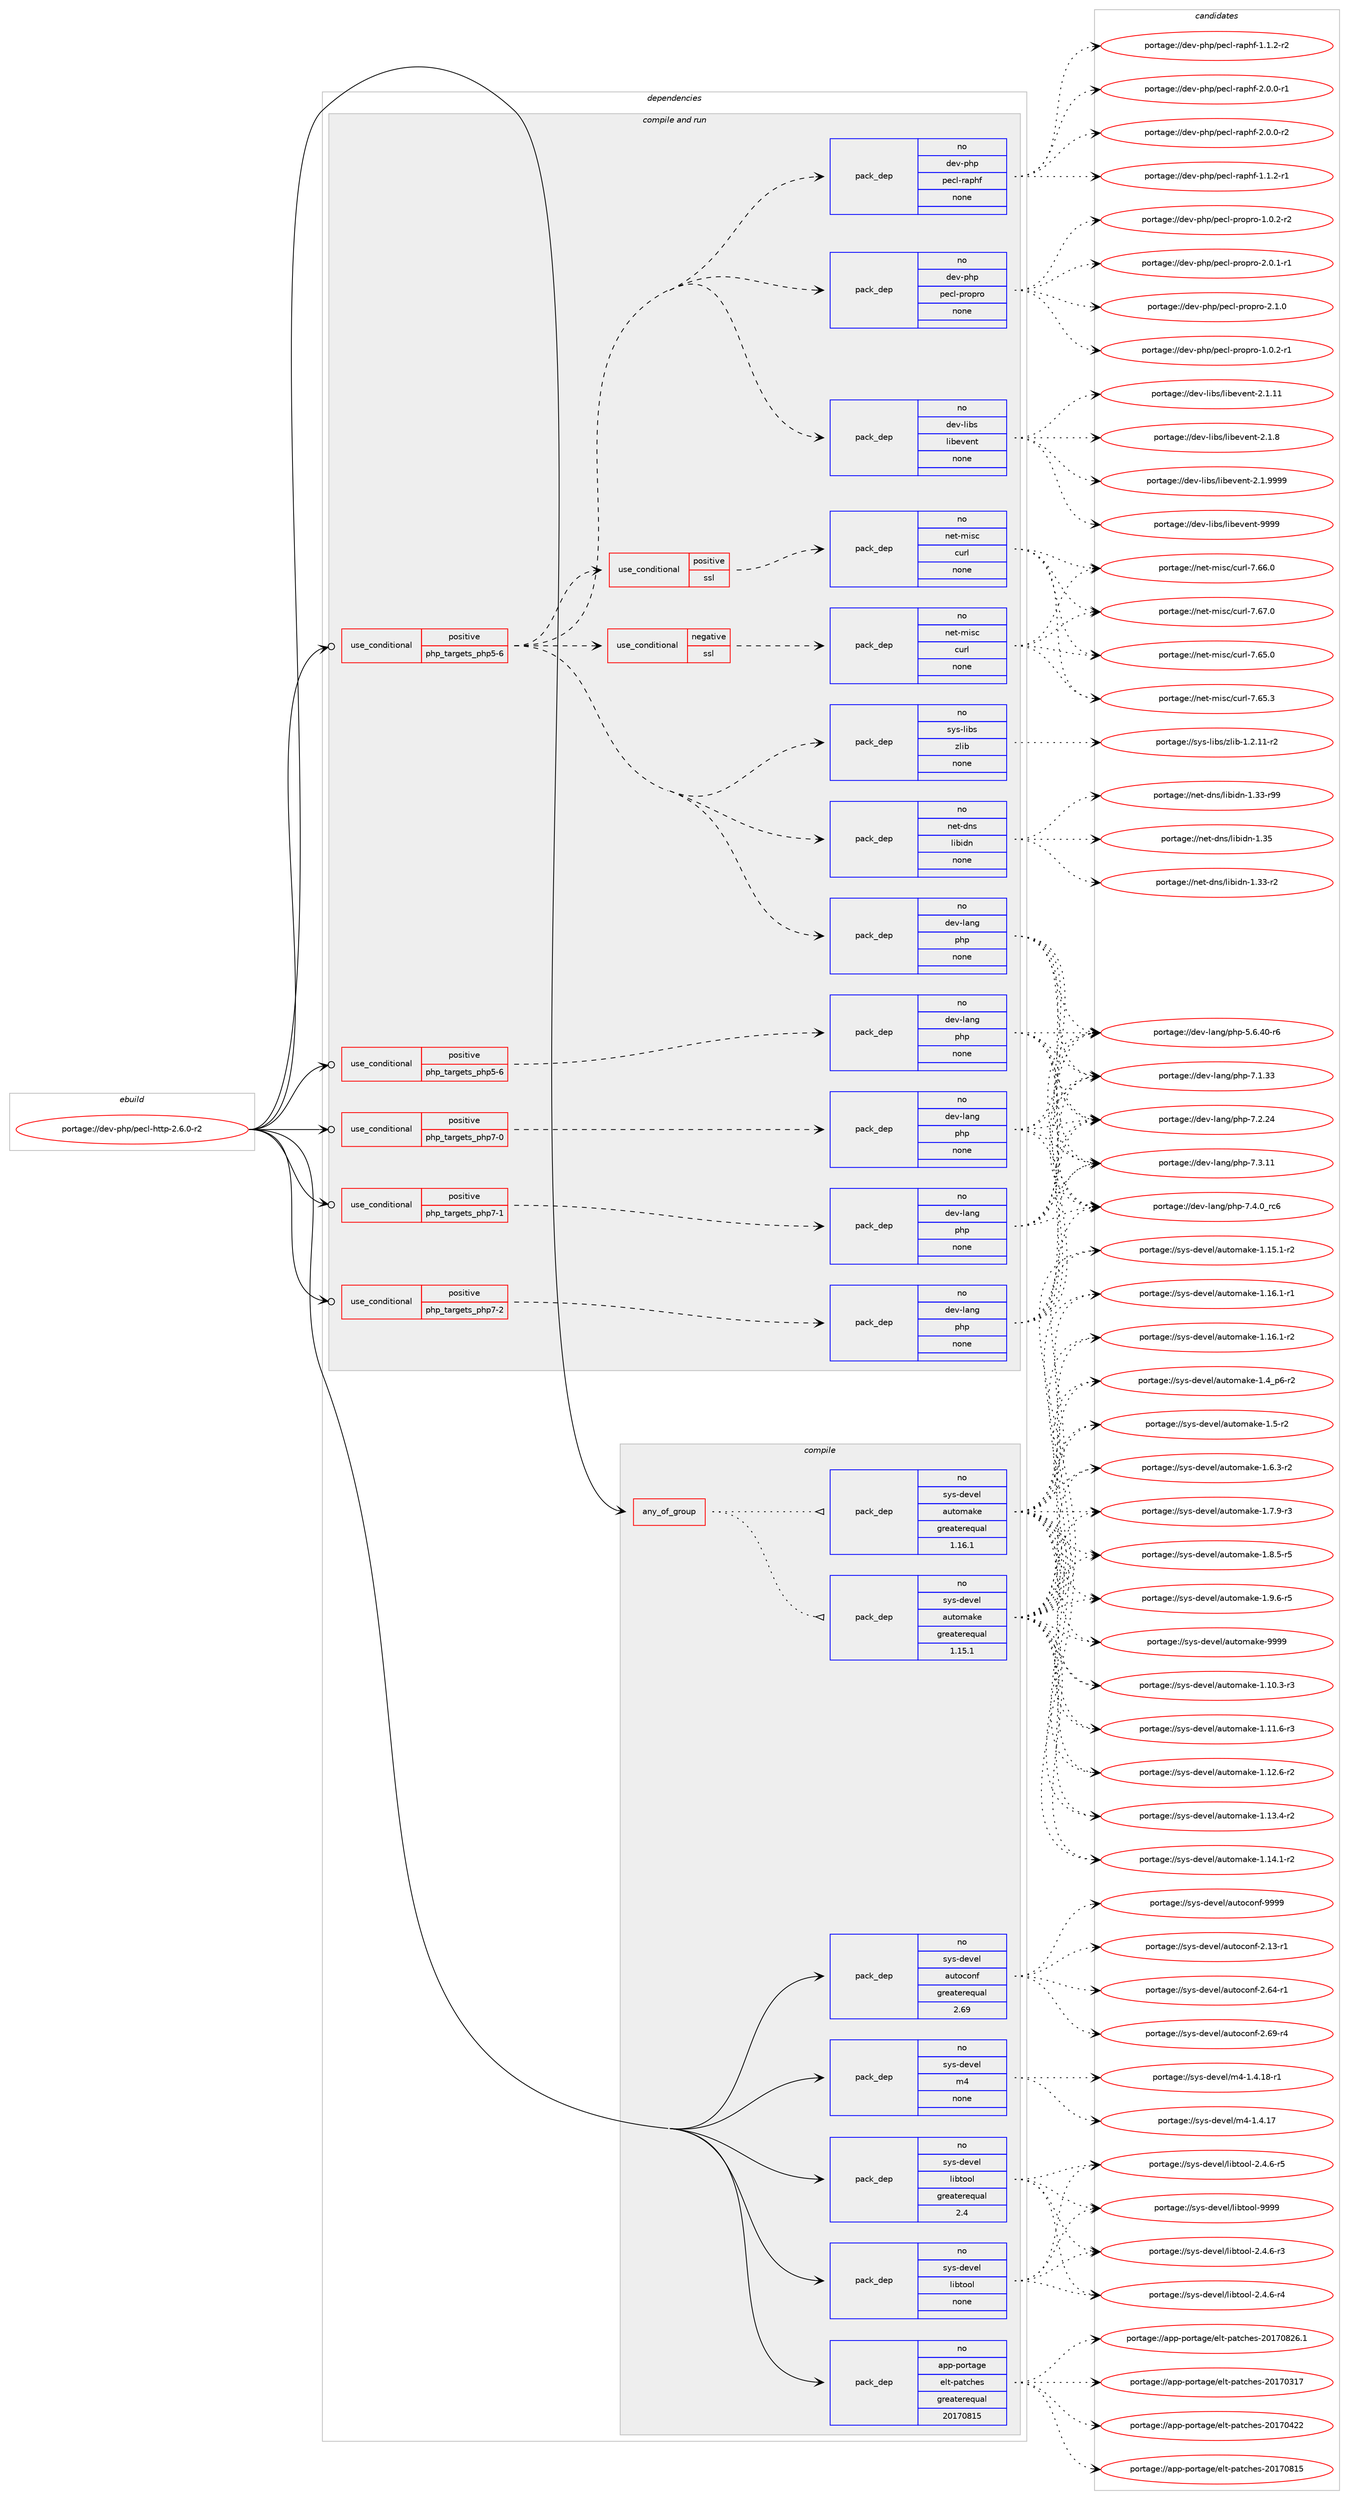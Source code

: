 digraph prolog {

# *************
# Graph options
# *************

newrank=true;
concentrate=true;
compound=true;
graph [rankdir=LR,fontname=Helvetica,fontsize=10,ranksep=1.5];#, ranksep=2.5, nodesep=0.2];
edge  [arrowhead=vee];
node  [fontname=Helvetica,fontsize=10];

# **********
# The ebuild
# **********

subgraph cluster_leftcol {
color=gray;
label=<<i>ebuild</i>>;
id [label="portage://dev-php/pecl-http-2.6.0-r2", color=red, width=4, href="../dev-php/pecl-http-2.6.0-r2.svg"];
}

# ****************
# The dependencies
# ****************

subgraph cluster_midcol {
color=gray;
label=<<i>dependencies</i>>;
subgraph cluster_compile {
fillcolor="#eeeeee";
style=filled;
label=<<i>compile</i>>;
subgraph any3161 {
dependency125022 [label=<<TABLE BORDER="0" CELLBORDER="1" CELLSPACING="0" CELLPADDING="4"><TR><TD CELLPADDING="10">any_of_group</TD></TR></TABLE>>, shape=none, color=red];subgraph pack97607 {
dependency125023 [label=<<TABLE BORDER="0" CELLBORDER="1" CELLSPACING="0" CELLPADDING="4" WIDTH="220"><TR><TD ROWSPAN="6" CELLPADDING="30">pack_dep</TD></TR><TR><TD WIDTH="110">no</TD></TR><TR><TD>sys-devel</TD></TR><TR><TD>automake</TD></TR><TR><TD>greaterequal</TD></TR><TR><TD>1.16.1</TD></TR></TABLE>>, shape=none, color=blue];
}
dependency125022:e -> dependency125023:w [weight=20,style="dotted",arrowhead="oinv"];
subgraph pack97608 {
dependency125024 [label=<<TABLE BORDER="0" CELLBORDER="1" CELLSPACING="0" CELLPADDING="4" WIDTH="220"><TR><TD ROWSPAN="6" CELLPADDING="30">pack_dep</TD></TR><TR><TD WIDTH="110">no</TD></TR><TR><TD>sys-devel</TD></TR><TR><TD>automake</TD></TR><TR><TD>greaterequal</TD></TR><TR><TD>1.15.1</TD></TR></TABLE>>, shape=none, color=blue];
}
dependency125022:e -> dependency125024:w [weight=20,style="dotted",arrowhead="oinv"];
}
id:e -> dependency125022:w [weight=20,style="solid",arrowhead="vee"];
subgraph pack97609 {
dependency125025 [label=<<TABLE BORDER="0" CELLBORDER="1" CELLSPACING="0" CELLPADDING="4" WIDTH="220"><TR><TD ROWSPAN="6" CELLPADDING="30">pack_dep</TD></TR><TR><TD WIDTH="110">no</TD></TR><TR><TD>app-portage</TD></TR><TR><TD>elt-patches</TD></TR><TR><TD>greaterequal</TD></TR><TR><TD>20170815</TD></TR></TABLE>>, shape=none, color=blue];
}
id:e -> dependency125025:w [weight=20,style="solid",arrowhead="vee"];
subgraph pack97610 {
dependency125026 [label=<<TABLE BORDER="0" CELLBORDER="1" CELLSPACING="0" CELLPADDING="4" WIDTH="220"><TR><TD ROWSPAN="6" CELLPADDING="30">pack_dep</TD></TR><TR><TD WIDTH="110">no</TD></TR><TR><TD>sys-devel</TD></TR><TR><TD>autoconf</TD></TR><TR><TD>greaterequal</TD></TR><TR><TD>2.69</TD></TR></TABLE>>, shape=none, color=blue];
}
id:e -> dependency125026:w [weight=20,style="solid",arrowhead="vee"];
subgraph pack97611 {
dependency125027 [label=<<TABLE BORDER="0" CELLBORDER="1" CELLSPACING="0" CELLPADDING="4" WIDTH="220"><TR><TD ROWSPAN="6" CELLPADDING="30">pack_dep</TD></TR><TR><TD WIDTH="110">no</TD></TR><TR><TD>sys-devel</TD></TR><TR><TD>libtool</TD></TR><TR><TD>greaterequal</TD></TR><TR><TD>2.4</TD></TR></TABLE>>, shape=none, color=blue];
}
id:e -> dependency125027:w [weight=20,style="solid",arrowhead="vee"];
subgraph pack97612 {
dependency125028 [label=<<TABLE BORDER="0" CELLBORDER="1" CELLSPACING="0" CELLPADDING="4" WIDTH="220"><TR><TD ROWSPAN="6" CELLPADDING="30">pack_dep</TD></TR><TR><TD WIDTH="110">no</TD></TR><TR><TD>sys-devel</TD></TR><TR><TD>libtool</TD></TR><TR><TD>none</TD></TR><TR><TD></TD></TR></TABLE>>, shape=none, color=blue];
}
id:e -> dependency125028:w [weight=20,style="solid",arrowhead="vee"];
subgraph pack97613 {
dependency125029 [label=<<TABLE BORDER="0" CELLBORDER="1" CELLSPACING="0" CELLPADDING="4" WIDTH="220"><TR><TD ROWSPAN="6" CELLPADDING="30">pack_dep</TD></TR><TR><TD WIDTH="110">no</TD></TR><TR><TD>sys-devel</TD></TR><TR><TD>m4</TD></TR><TR><TD>none</TD></TR><TR><TD></TD></TR></TABLE>>, shape=none, color=blue];
}
id:e -> dependency125029:w [weight=20,style="solid",arrowhead="vee"];
}
subgraph cluster_compileandrun {
fillcolor="#eeeeee";
style=filled;
label=<<i>compile and run</i>>;
subgraph cond24187 {
dependency125030 [label=<<TABLE BORDER="0" CELLBORDER="1" CELLSPACING="0" CELLPADDING="4"><TR><TD ROWSPAN="3" CELLPADDING="10">use_conditional</TD></TR><TR><TD>positive</TD></TR><TR><TD>php_targets_php5-6</TD></TR></TABLE>>, shape=none, color=red];
subgraph pack97614 {
dependency125031 [label=<<TABLE BORDER="0" CELLBORDER="1" CELLSPACING="0" CELLPADDING="4" WIDTH="220"><TR><TD ROWSPAN="6" CELLPADDING="30">pack_dep</TD></TR><TR><TD WIDTH="110">no</TD></TR><TR><TD>dev-lang</TD></TR><TR><TD>php</TD></TR><TR><TD>none</TD></TR><TR><TD></TD></TR></TABLE>>, shape=none, color=blue];
}
dependency125030:e -> dependency125031:w [weight=20,style="dashed",arrowhead="vee"];
}
id:e -> dependency125030:w [weight=20,style="solid",arrowhead="odotvee"];
subgraph cond24188 {
dependency125032 [label=<<TABLE BORDER="0" CELLBORDER="1" CELLSPACING="0" CELLPADDING="4"><TR><TD ROWSPAN="3" CELLPADDING="10">use_conditional</TD></TR><TR><TD>positive</TD></TR><TR><TD>php_targets_php5-6</TD></TR></TABLE>>, shape=none, color=red];
subgraph pack97615 {
dependency125033 [label=<<TABLE BORDER="0" CELLBORDER="1" CELLSPACING="0" CELLPADDING="4" WIDTH="220"><TR><TD ROWSPAN="6" CELLPADDING="30">pack_dep</TD></TR><TR><TD WIDTH="110">no</TD></TR><TR><TD>dev-libs</TD></TR><TR><TD>libevent</TD></TR><TR><TD>none</TD></TR><TR><TD></TD></TR></TABLE>>, shape=none, color=blue];
}
dependency125032:e -> dependency125033:w [weight=20,style="dashed",arrowhead="vee"];
subgraph pack97616 {
dependency125034 [label=<<TABLE BORDER="0" CELLBORDER="1" CELLSPACING="0" CELLPADDING="4" WIDTH="220"><TR><TD ROWSPAN="6" CELLPADDING="30">pack_dep</TD></TR><TR><TD WIDTH="110">no</TD></TR><TR><TD>dev-php</TD></TR><TR><TD>pecl-propro</TD></TR><TR><TD>none</TD></TR><TR><TD></TD></TR></TABLE>>, shape=none, color=blue];
}
dependency125032:e -> dependency125034:w [weight=20,style="dashed",arrowhead="vee"];
subgraph pack97617 {
dependency125035 [label=<<TABLE BORDER="0" CELLBORDER="1" CELLSPACING="0" CELLPADDING="4" WIDTH="220"><TR><TD ROWSPAN="6" CELLPADDING="30">pack_dep</TD></TR><TR><TD WIDTH="110">no</TD></TR><TR><TD>dev-php</TD></TR><TR><TD>pecl-raphf</TD></TR><TR><TD>none</TD></TR><TR><TD></TD></TR></TABLE>>, shape=none, color=blue];
}
dependency125032:e -> dependency125035:w [weight=20,style="dashed",arrowhead="vee"];
subgraph pack97618 {
dependency125036 [label=<<TABLE BORDER="0" CELLBORDER="1" CELLSPACING="0" CELLPADDING="4" WIDTH="220"><TR><TD ROWSPAN="6" CELLPADDING="30">pack_dep</TD></TR><TR><TD WIDTH="110">no</TD></TR><TR><TD>net-dns</TD></TR><TR><TD>libidn</TD></TR><TR><TD>none</TD></TR><TR><TD></TD></TR></TABLE>>, shape=none, color=blue];
}
dependency125032:e -> dependency125036:w [weight=20,style="dashed",arrowhead="vee"];
subgraph pack97619 {
dependency125037 [label=<<TABLE BORDER="0" CELLBORDER="1" CELLSPACING="0" CELLPADDING="4" WIDTH="220"><TR><TD ROWSPAN="6" CELLPADDING="30">pack_dep</TD></TR><TR><TD WIDTH="110">no</TD></TR><TR><TD>sys-libs</TD></TR><TR><TD>zlib</TD></TR><TR><TD>none</TD></TR><TR><TD></TD></TR></TABLE>>, shape=none, color=blue];
}
dependency125032:e -> dependency125037:w [weight=20,style="dashed",arrowhead="vee"];
subgraph cond24189 {
dependency125038 [label=<<TABLE BORDER="0" CELLBORDER="1" CELLSPACING="0" CELLPADDING="4"><TR><TD ROWSPAN="3" CELLPADDING="10">use_conditional</TD></TR><TR><TD>positive</TD></TR><TR><TD>ssl</TD></TR></TABLE>>, shape=none, color=red];
subgraph pack97620 {
dependency125039 [label=<<TABLE BORDER="0" CELLBORDER="1" CELLSPACING="0" CELLPADDING="4" WIDTH="220"><TR><TD ROWSPAN="6" CELLPADDING="30">pack_dep</TD></TR><TR><TD WIDTH="110">no</TD></TR><TR><TD>net-misc</TD></TR><TR><TD>curl</TD></TR><TR><TD>none</TD></TR><TR><TD></TD></TR></TABLE>>, shape=none, color=blue];
}
dependency125038:e -> dependency125039:w [weight=20,style="dashed",arrowhead="vee"];
}
dependency125032:e -> dependency125038:w [weight=20,style="dashed",arrowhead="vee"];
subgraph cond24190 {
dependency125040 [label=<<TABLE BORDER="0" CELLBORDER="1" CELLSPACING="0" CELLPADDING="4"><TR><TD ROWSPAN="3" CELLPADDING="10">use_conditional</TD></TR><TR><TD>negative</TD></TR><TR><TD>ssl</TD></TR></TABLE>>, shape=none, color=red];
subgraph pack97621 {
dependency125041 [label=<<TABLE BORDER="0" CELLBORDER="1" CELLSPACING="0" CELLPADDING="4" WIDTH="220"><TR><TD ROWSPAN="6" CELLPADDING="30">pack_dep</TD></TR><TR><TD WIDTH="110">no</TD></TR><TR><TD>net-misc</TD></TR><TR><TD>curl</TD></TR><TR><TD>none</TD></TR><TR><TD></TD></TR></TABLE>>, shape=none, color=blue];
}
dependency125040:e -> dependency125041:w [weight=20,style="dashed",arrowhead="vee"];
}
dependency125032:e -> dependency125040:w [weight=20,style="dashed",arrowhead="vee"];
subgraph pack97622 {
dependency125042 [label=<<TABLE BORDER="0" CELLBORDER="1" CELLSPACING="0" CELLPADDING="4" WIDTH="220"><TR><TD ROWSPAN="6" CELLPADDING="30">pack_dep</TD></TR><TR><TD WIDTH="110">no</TD></TR><TR><TD>dev-lang</TD></TR><TR><TD>php</TD></TR><TR><TD>none</TD></TR><TR><TD></TD></TR></TABLE>>, shape=none, color=blue];
}
dependency125032:e -> dependency125042:w [weight=20,style="dashed",arrowhead="vee"];
}
id:e -> dependency125032:w [weight=20,style="solid",arrowhead="odotvee"];
subgraph cond24191 {
dependency125043 [label=<<TABLE BORDER="0" CELLBORDER="1" CELLSPACING="0" CELLPADDING="4"><TR><TD ROWSPAN="3" CELLPADDING="10">use_conditional</TD></TR><TR><TD>positive</TD></TR><TR><TD>php_targets_php7-0</TD></TR></TABLE>>, shape=none, color=red];
subgraph pack97623 {
dependency125044 [label=<<TABLE BORDER="0" CELLBORDER="1" CELLSPACING="0" CELLPADDING="4" WIDTH="220"><TR><TD ROWSPAN="6" CELLPADDING="30">pack_dep</TD></TR><TR><TD WIDTH="110">no</TD></TR><TR><TD>dev-lang</TD></TR><TR><TD>php</TD></TR><TR><TD>none</TD></TR><TR><TD></TD></TR></TABLE>>, shape=none, color=blue];
}
dependency125043:e -> dependency125044:w [weight=20,style="dashed",arrowhead="vee"];
}
id:e -> dependency125043:w [weight=20,style="solid",arrowhead="odotvee"];
subgraph cond24192 {
dependency125045 [label=<<TABLE BORDER="0" CELLBORDER="1" CELLSPACING="0" CELLPADDING="4"><TR><TD ROWSPAN="3" CELLPADDING="10">use_conditional</TD></TR><TR><TD>positive</TD></TR><TR><TD>php_targets_php7-1</TD></TR></TABLE>>, shape=none, color=red];
subgraph pack97624 {
dependency125046 [label=<<TABLE BORDER="0" CELLBORDER="1" CELLSPACING="0" CELLPADDING="4" WIDTH="220"><TR><TD ROWSPAN="6" CELLPADDING="30">pack_dep</TD></TR><TR><TD WIDTH="110">no</TD></TR><TR><TD>dev-lang</TD></TR><TR><TD>php</TD></TR><TR><TD>none</TD></TR><TR><TD></TD></TR></TABLE>>, shape=none, color=blue];
}
dependency125045:e -> dependency125046:w [weight=20,style="dashed",arrowhead="vee"];
}
id:e -> dependency125045:w [weight=20,style="solid",arrowhead="odotvee"];
subgraph cond24193 {
dependency125047 [label=<<TABLE BORDER="0" CELLBORDER="1" CELLSPACING="0" CELLPADDING="4"><TR><TD ROWSPAN="3" CELLPADDING="10">use_conditional</TD></TR><TR><TD>positive</TD></TR><TR><TD>php_targets_php7-2</TD></TR></TABLE>>, shape=none, color=red];
subgraph pack97625 {
dependency125048 [label=<<TABLE BORDER="0" CELLBORDER="1" CELLSPACING="0" CELLPADDING="4" WIDTH="220"><TR><TD ROWSPAN="6" CELLPADDING="30">pack_dep</TD></TR><TR><TD WIDTH="110">no</TD></TR><TR><TD>dev-lang</TD></TR><TR><TD>php</TD></TR><TR><TD>none</TD></TR><TR><TD></TD></TR></TABLE>>, shape=none, color=blue];
}
dependency125047:e -> dependency125048:w [weight=20,style="dashed",arrowhead="vee"];
}
id:e -> dependency125047:w [weight=20,style="solid",arrowhead="odotvee"];
}
subgraph cluster_run {
fillcolor="#eeeeee";
style=filled;
label=<<i>run</i>>;
}
}

# **************
# The candidates
# **************

subgraph cluster_choices {
rank=same;
color=gray;
label=<<i>candidates</i>>;

subgraph choice97607 {
color=black;
nodesep=1;
choiceportage11512111545100101118101108479711711611110997107101454946494846514511451 [label="portage://sys-devel/automake-1.10.3-r3", color=red, width=4,href="../sys-devel/automake-1.10.3-r3.svg"];
choiceportage11512111545100101118101108479711711611110997107101454946494946544511451 [label="portage://sys-devel/automake-1.11.6-r3", color=red, width=4,href="../sys-devel/automake-1.11.6-r3.svg"];
choiceportage11512111545100101118101108479711711611110997107101454946495046544511450 [label="portage://sys-devel/automake-1.12.6-r2", color=red, width=4,href="../sys-devel/automake-1.12.6-r2.svg"];
choiceportage11512111545100101118101108479711711611110997107101454946495146524511450 [label="portage://sys-devel/automake-1.13.4-r2", color=red, width=4,href="../sys-devel/automake-1.13.4-r2.svg"];
choiceportage11512111545100101118101108479711711611110997107101454946495246494511450 [label="portage://sys-devel/automake-1.14.1-r2", color=red, width=4,href="../sys-devel/automake-1.14.1-r2.svg"];
choiceportage11512111545100101118101108479711711611110997107101454946495346494511450 [label="portage://sys-devel/automake-1.15.1-r2", color=red, width=4,href="../sys-devel/automake-1.15.1-r2.svg"];
choiceportage11512111545100101118101108479711711611110997107101454946495446494511449 [label="portage://sys-devel/automake-1.16.1-r1", color=red, width=4,href="../sys-devel/automake-1.16.1-r1.svg"];
choiceportage11512111545100101118101108479711711611110997107101454946495446494511450 [label="portage://sys-devel/automake-1.16.1-r2", color=red, width=4,href="../sys-devel/automake-1.16.1-r2.svg"];
choiceportage115121115451001011181011084797117116111109971071014549465295112544511450 [label="portage://sys-devel/automake-1.4_p6-r2", color=red, width=4,href="../sys-devel/automake-1.4_p6-r2.svg"];
choiceportage11512111545100101118101108479711711611110997107101454946534511450 [label="portage://sys-devel/automake-1.5-r2", color=red, width=4,href="../sys-devel/automake-1.5-r2.svg"];
choiceportage115121115451001011181011084797117116111109971071014549465446514511450 [label="portage://sys-devel/automake-1.6.3-r2", color=red, width=4,href="../sys-devel/automake-1.6.3-r2.svg"];
choiceportage115121115451001011181011084797117116111109971071014549465546574511451 [label="portage://sys-devel/automake-1.7.9-r3", color=red, width=4,href="../sys-devel/automake-1.7.9-r3.svg"];
choiceportage115121115451001011181011084797117116111109971071014549465646534511453 [label="portage://sys-devel/automake-1.8.5-r5", color=red, width=4,href="../sys-devel/automake-1.8.5-r5.svg"];
choiceportage115121115451001011181011084797117116111109971071014549465746544511453 [label="portage://sys-devel/automake-1.9.6-r5", color=red, width=4,href="../sys-devel/automake-1.9.6-r5.svg"];
choiceportage115121115451001011181011084797117116111109971071014557575757 [label="portage://sys-devel/automake-9999", color=red, width=4,href="../sys-devel/automake-9999.svg"];
dependency125023:e -> choiceportage11512111545100101118101108479711711611110997107101454946494846514511451:w [style=dotted,weight="100"];
dependency125023:e -> choiceportage11512111545100101118101108479711711611110997107101454946494946544511451:w [style=dotted,weight="100"];
dependency125023:e -> choiceportage11512111545100101118101108479711711611110997107101454946495046544511450:w [style=dotted,weight="100"];
dependency125023:e -> choiceportage11512111545100101118101108479711711611110997107101454946495146524511450:w [style=dotted,weight="100"];
dependency125023:e -> choiceportage11512111545100101118101108479711711611110997107101454946495246494511450:w [style=dotted,weight="100"];
dependency125023:e -> choiceportage11512111545100101118101108479711711611110997107101454946495346494511450:w [style=dotted,weight="100"];
dependency125023:e -> choiceportage11512111545100101118101108479711711611110997107101454946495446494511449:w [style=dotted,weight="100"];
dependency125023:e -> choiceportage11512111545100101118101108479711711611110997107101454946495446494511450:w [style=dotted,weight="100"];
dependency125023:e -> choiceportage115121115451001011181011084797117116111109971071014549465295112544511450:w [style=dotted,weight="100"];
dependency125023:e -> choiceportage11512111545100101118101108479711711611110997107101454946534511450:w [style=dotted,weight="100"];
dependency125023:e -> choiceportage115121115451001011181011084797117116111109971071014549465446514511450:w [style=dotted,weight="100"];
dependency125023:e -> choiceportage115121115451001011181011084797117116111109971071014549465546574511451:w [style=dotted,weight="100"];
dependency125023:e -> choiceportage115121115451001011181011084797117116111109971071014549465646534511453:w [style=dotted,weight="100"];
dependency125023:e -> choiceportage115121115451001011181011084797117116111109971071014549465746544511453:w [style=dotted,weight="100"];
dependency125023:e -> choiceportage115121115451001011181011084797117116111109971071014557575757:w [style=dotted,weight="100"];
}
subgraph choice97608 {
color=black;
nodesep=1;
choiceportage11512111545100101118101108479711711611110997107101454946494846514511451 [label="portage://sys-devel/automake-1.10.3-r3", color=red, width=4,href="../sys-devel/automake-1.10.3-r3.svg"];
choiceportage11512111545100101118101108479711711611110997107101454946494946544511451 [label="portage://sys-devel/automake-1.11.6-r3", color=red, width=4,href="../sys-devel/automake-1.11.6-r3.svg"];
choiceportage11512111545100101118101108479711711611110997107101454946495046544511450 [label="portage://sys-devel/automake-1.12.6-r2", color=red, width=4,href="../sys-devel/automake-1.12.6-r2.svg"];
choiceportage11512111545100101118101108479711711611110997107101454946495146524511450 [label="portage://sys-devel/automake-1.13.4-r2", color=red, width=4,href="../sys-devel/automake-1.13.4-r2.svg"];
choiceportage11512111545100101118101108479711711611110997107101454946495246494511450 [label="portage://sys-devel/automake-1.14.1-r2", color=red, width=4,href="../sys-devel/automake-1.14.1-r2.svg"];
choiceportage11512111545100101118101108479711711611110997107101454946495346494511450 [label="portage://sys-devel/automake-1.15.1-r2", color=red, width=4,href="../sys-devel/automake-1.15.1-r2.svg"];
choiceportage11512111545100101118101108479711711611110997107101454946495446494511449 [label="portage://sys-devel/automake-1.16.1-r1", color=red, width=4,href="../sys-devel/automake-1.16.1-r1.svg"];
choiceportage11512111545100101118101108479711711611110997107101454946495446494511450 [label="portage://sys-devel/automake-1.16.1-r2", color=red, width=4,href="../sys-devel/automake-1.16.1-r2.svg"];
choiceportage115121115451001011181011084797117116111109971071014549465295112544511450 [label="portage://sys-devel/automake-1.4_p6-r2", color=red, width=4,href="../sys-devel/automake-1.4_p6-r2.svg"];
choiceportage11512111545100101118101108479711711611110997107101454946534511450 [label="portage://sys-devel/automake-1.5-r2", color=red, width=4,href="../sys-devel/automake-1.5-r2.svg"];
choiceportage115121115451001011181011084797117116111109971071014549465446514511450 [label="portage://sys-devel/automake-1.6.3-r2", color=red, width=4,href="../sys-devel/automake-1.6.3-r2.svg"];
choiceportage115121115451001011181011084797117116111109971071014549465546574511451 [label="portage://sys-devel/automake-1.7.9-r3", color=red, width=4,href="../sys-devel/automake-1.7.9-r3.svg"];
choiceportage115121115451001011181011084797117116111109971071014549465646534511453 [label="portage://sys-devel/automake-1.8.5-r5", color=red, width=4,href="../sys-devel/automake-1.8.5-r5.svg"];
choiceportage115121115451001011181011084797117116111109971071014549465746544511453 [label="portage://sys-devel/automake-1.9.6-r5", color=red, width=4,href="../sys-devel/automake-1.9.6-r5.svg"];
choiceportage115121115451001011181011084797117116111109971071014557575757 [label="portage://sys-devel/automake-9999", color=red, width=4,href="../sys-devel/automake-9999.svg"];
dependency125024:e -> choiceportage11512111545100101118101108479711711611110997107101454946494846514511451:w [style=dotted,weight="100"];
dependency125024:e -> choiceportage11512111545100101118101108479711711611110997107101454946494946544511451:w [style=dotted,weight="100"];
dependency125024:e -> choiceportage11512111545100101118101108479711711611110997107101454946495046544511450:w [style=dotted,weight="100"];
dependency125024:e -> choiceportage11512111545100101118101108479711711611110997107101454946495146524511450:w [style=dotted,weight="100"];
dependency125024:e -> choiceportage11512111545100101118101108479711711611110997107101454946495246494511450:w [style=dotted,weight="100"];
dependency125024:e -> choiceportage11512111545100101118101108479711711611110997107101454946495346494511450:w [style=dotted,weight="100"];
dependency125024:e -> choiceportage11512111545100101118101108479711711611110997107101454946495446494511449:w [style=dotted,weight="100"];
dependency125024:e -> choiceportage11512111545100101118101108479711711611110997107101454946495446494511450:w [style=dotted,weight="100"];
dependency125024:e -> choiceportage115121115451001011181011084797117116111109971071014549465295112544511450:w [style=dotted,weight="100"];
dependency125024:e -> choiceportage11512111545100101118101108479711711611110997107101454946534511450:w [style=dotted,weight="100"];
dependency125024:e -> choiceportage115121115451001011181011084797117116111109971071014549465446514511450:w [style=dotted,weight="100"];
dependency125024:e -> choiceportage115121115451001011181011084797117116111109971071014549465546574511451:w [style=dotted,weight="100"];
dependency125024:e -> choiceportage115121115451001011181011084797117116111109971071014549465646534511453:w [style=dotted,weight="100"];
dependency125024:e -> choiceportage115121115451001011181011084797117116111109971071014549465746544511453:w [style=dotted,weight="100"];
dependency125024:e -> choiceportage115121115451001011181011084797117116111109971071014557575757:w [style=dotted,weight="100"];
}
subgraph choice97609 {
color=black;
nodesep=1;
choiceportage97112112451121111141169710310147101108116451129711699104101115455048495548514955 [label="portage://app-portage/elt-patches-20170317", color=red, width=4,href="../app-portage/elt-patches-20170317.svg"];
choiceportage97112112451121111141169710310147101108116451129711699104101115455048495548525050 [label="portage://app-portage/elt-patches-20170422", color=red, width=4,href="../app-portage/elt-patches-20170422.svg"];
choiceportage97112112451121111141169710310147101108116451129711699104101115455048495548564953 [label="portage://app-portage/elt-patches-20170815", color=red, width=4,href="../app-portage/elt-patches-20170815.svg"];
choiceportage971121124511211111411697103101471011081164511297116991041011154550484955485650544649 [label="portage://app-portage/elt-patches-20170826.1", color=red, width=4,href="../app-portage/elt-patches-20170826.1.svg"];
dependency125025:e -> choiceportage97112112451121111141169710310147101108116451129711699104101115455048495548514955:w [style=dotted,weight="100"];
dependency125025:e -> choiceportage97112112451121111141169710310147101108116451129711699104101115455048495548525050:w [style=dotted,weight="100"];
dependency125025:e -> choiceportage97112112451121111141169710310147101108116451129711699104101115455048495548564953:w [style=dotted,weight="100"];
dependency125025:e -> choiceportage971121124511211111411697103101471011081164511297116991041011154550484955485650544649:w [style=dotted,weight="100"];
}
subgraph choice97610 {
color=black;
nodesep=1;
choiceportage1151211154510010111810110847971171161119911111010245504649514511449 [label="portage://sys-devel/autoconf-2.13-r1", color=red, width=4,href="../sys-devel/autoconf-2.13-r1.svg"];
choiceportage1151211154510010111810110847971171161119911111010245504654524511449 [label="portage://sys-devel/autoconf-2.64-r1", color=red, width=4,href="../sys-devel/autoconf-2.64-r1.svg"];
choiceportage1151211154510010111810110847971171161119911111010245504654574511452 [label="portage://sys-devel/autoconf-2.69-r4", color=red, width=4,href="../sys-devel/autoconf-2.69-r4.svg"];
choiceportage115121115451001011181011084797117116111991111101024557575757 [label="portage://sys-devel/autoconf-9999", color=red, width=4,href="../sys-devel/autoconf-9999.svg"];
dependency125026:e -> choiceportage1151211154510010111810110847971171161119911111010245504649514511449:w [style=dotted,weight="100"];
dependency125026:e -> choiceportage1151211154510010111810110847971171161119911111010245504654524511449:w [style=dotted,weight="100"];
dependency125026:e -> choiceportage1151211154510010111810110847971171161119911111010245504654574511452:w [style=dotted,weight="100"];
dependency125026:e -> choiceportage115121115451001011181011084797117116111991111101024557575757:w [style=dotted,weight="100"];
}
subgraph choice97611 {
color=black;
nodesep=1;
choiceportage1151211154510010111810110847108105981161111111084550465246544511451 [label="portage://sys-devel/libtool-2.4.6-r3", color=red, width=4,href="../sys-devel/libtool-2.4.6-r3.svg"];
choiceportage1151211154510010111810110847108105981161111111084550465246544511452 [label="portage://sys-devel/libtool-2.4.6-r4", color=red, width=4,href="../sys-devel/libtool-2.4.6-r4.svg"];
choiceportage1151211154510010111810110847108105981161111111084550465246544511453 [label="portage://sys-devel/libtool-2.4.6-r5", color=red, width=4,href="../sys-devel/libtool-2.4.6-r5.svg"];
choiceportage1151211154510010111810110847108105981161111111084557575757 [label="portage://sys-devel/libtool-9999", color=red, width=4,href="../sys-devel/libtool-9999.svg"];
dependency125027:e -> choiceportage1151211154510010111810110847108105981161111111084550465246544511451:w [style=dotted,weight="100"];
dependency125027:e -> choiceportage1151211154510010111810110847108105981161111111084550465246544511452:w [style=dotted,weight="100"];
dependency125027:e -> choiceportage1151211154510010111810110847108105981161111111084550465246544511453:w [style=dotted,weight="100"];
dependency125027:e -> choiceportage1151211154510010111810110847108105981161111111084557575757:w [style=dotted,weight="100"];
}
subgraph choice97612 {
color=black;
nodesep=1;
choiceportage1151211154510010111810110847108105981161111111084550465246544511451 [label="portage://sys-devel/libtool-2.4.6-r3", color=red, width=4,href="../sys-devel/libtool-2.4.6-r3.svg"];
choiceportage1151211154510010111810110847108105981161111111084550465246544511452 [label="portage://sys-devel/libtool-2.4.6-r4", color=red, width=4,href="../sys-devel/libtool-2.4.6-r4.svg"];
choiceportage1151211154510010111810110847108105981161111111084550465246544511453 [label="portage://sys-devel/libtool-2.4.6-r5", color=red, width=4,href="../sys-devel/libtool-2.4.6-r5.svg"];
choiceportage1151211154510010111810110847108105981161111111084557575757 [label="portage://sys-devel/libtool-9999", color=red, width=4,href="../sys-devel/libtool-9999.svg"];
dependency125028:e -> choiceportage1151211154510010111810110847108105981161111111084550465246544511451:w [style=dotted,weight="100"];
dependency125028:e -> choiceportage1151211154510010111810110847108105981161111111084550465246544511452:w [style=dotted,weight="100"];
dependency125028:e -> choiceportage1151211154510010111810110847108105981161111111084550465246544511453:w [style=dotted,weight="100"];
dependency125028:e -> choiceportage1151211154510010111810110847108105981161111111084557575757:w [style=dotted,weight="100"];
}
subgraph choice97613 {
color=black;
nodesep=1;
choiceportage11512111545100101118101108471095245494652464955 [label="portage://sys-devel/m4-1.4.17", color=red, width=4,href="../sys-devel/m4-1.4.17.svg"];
choiceportage115121115451001011181011084710952454946524649564511449 [label="portage://sys-devel/m4-1.4.18-r1", color=red, width=4,href="../sys-devel/m4-1.4.18-r1.svg"];
dependency125029:e -> choiceportage11512111545100101118101108471095245494652464955:w [style=dotted,weight="100"];
dependency125029:e -> choiceportage115121115451001011181011084710952454946524649564511449:w [style=dotted,weight="100"];
}
subgraph choice97614 {
color=black;
nodesep=1;
choiceportage100101118451089711010347112104112455346544652484511454 [label="portage://dev-lang/php-5.6.40-r6", color=red, width=4,href="../dev-lang/php-5.6.40-r6.svg"];
choiceportage10010111845108971101034711210411245554649465151 [label="portage://dev-lang/php-7.1.33", color=red, width=4,href="../dev-lang/php-7.1.33.svg"];
choiceportage10010111845108971101034711210411245554650465052 [label="portage://dev-lang/php-7.2.24", color=red, width=4,href="../dev-lang/php-7.2.24.svg"];
choiceportage10010111845108971101034711210411245554651464949 [label="portage://dev-lang/php-7.3.11", color=red, width=4,href="../dev-lang/php-7.3.11.svg"];
choiceportage100101118451089711010347112104112455546524648951149954 [label="portage://dev-lang/php-7.4.0_rc6", color=red, width=4,href="../dev-lang/php-7.4.0_rc6.svg"];
dependency125031:e -> choiceportage100101118451089711010347112104112455346544652484511454:w [style=dotted,weight="100"];
dependency125031:e -> choiceportage10010111845108971101034711210411245554649465151:w [style=dotted,weight="100"];
dependency125031:e -> choiceportage10010111845108971101034711210411245554650465052:w [style=dotted,weight="100"];
dependency125031:e -> choiceportage10010111845108971101034711210411245554651464949:w [style=dotted,weight="100"];
dependency125031:e -> choiceportage100101118451089711010347112104112455546524648951149954:w [style=dotted,weight="100"];
}
subgraph choice97615 {
color=black;
nodesep=1;
choiceportage1001011184510810598115471081059810111810111011645504649464949 [label="portage://dev-libs/libevent-2.1.11", color=red, width=4,href="../dev-libs/libevent-2.1.11.svg"];
choiceportage10010111845108105981154710810598101118101110116455046494656 [label="portage://dev-libs/libevent-2.1.8", color=red, width=4,href="../dev-libs/libevent-2.1.8.svg"];
choiceportage10010111845108105981154710810598101118101110116455046494657575757 [label="portage://dev-libs/libevent-2.1.9999", color=red, width=4,href="../dev-libs/libevent-2.1.9999.svg"];
choiceportage100101118451081059811547108105981011181011101164557575757 [label="portage://dev-libs/libevent-9999", color=red, width=4,href="../dev-libs/libevent-9999.svg"];
dependency125033:e -> choiceportage1001011184510810598115471081059810111810111011645504649464949:w [style=dotted,weight="100"];
dependency125033:e -> choiceportage10010111845108105981154710810598101118101110116455046494656:w [style=dotted,weight="100"];
dependency125033:e -> choiceportage10010111845108105981154710810598101118101110116455046494657575757:w [style=dotted,weight="100"];
dependency125033:e -> choiceportage100101118451081059811547108105981011181011101164557575757:w [style=dotted,weight="100"];
}
subgraph choice97616 {
color=black;
nodesep=1;
choiceportage100101118451121041124711210199108451121141111121141114549464846504511449 [label="portage://dev-php/pecl-propro-1.0.2-r1", color=red, width=4,href="../dev-php/pecl-propro-1.0.2-r1.svg"];
choiceportage100101118451121041124711210199108451121141111121141114549464846504511450 [label="portage://dev-php/pecl-propro-1.0.2-r2", color=red, width=4,href="../dev-php/pecl-propro-1.0.2-r2.svg"];
choiceportage100101118451121041124711210199108451121141111121141114550464846494511449 [label="portage://dev-php/pecl-propro-2.0.1-r1", color=red, width=4,href="../dev-php/pecl-propro-2.0.1-r1.svg"];
choiceportage10010111845112104112471121019910845112114111112114111455046494648 [label="portage://dev-php/pecl-propro-2.1.0", color=red, width=4,href="../dev-php/pecl-propro-2.1.0.svg"];
dependency125034:e -> choiceportage100101118451121041124711210199108451121141111121141114549464846504511449:w [style=dotted,weight="100"];
dependency125034:e -> choiceportage100101118451121041124711210199108451121141111121141114549464846504511450:w [style=dotted,weight="100"];
dependency125034:e -> choiceportage100101118451121041124711210199108451121141111121141114550464846494511449:w [style=dotted,weight="100"];
dependency125034:e -> choiceportage10010111845112104112471121019910845112114111112114111455046494648:w [style=dotted,weight="100"];
}
subgraph choice97617 {
color=black;
nodesep=1;
choiceportage10010111845112104112471121019910845114971121041024549464946504511449 [label="portage://dev-php/pecl-raphf-1.1.2-r1", color=red, width=4,href="../dev-php/pecl-raphf-1.1.2-r1.svg"];
choiceportage10010111845112104112471121019910845114971121041024549464946504511450 [label="portage://dev-php/pecl-raphf-1.1.2-r2", color=red, width=4,href="../dev-php/pecl-raphf-1.1.2-r2.svg"];
choiceportage10010111845112104112471121019910845114971121041024550464846484511449 [label="portage://dev-php/pecl-raphf-2.0.0-r1", color=red, width=4,href="../dev-php/pecl-raphf-2.0.0-r1.svg"];
choiceportage10010111845112104112471121019910845114971121041024550464846484511450 [label="portage://dev-php/pecl-raphf-2.0.0-r2", color=red, width=4,href="../dev-php/pecl-raphf-2.0.0-r2.svg"];
dependency125035:e -> choiceportage10010111845112104112471121019910845114971121041024549464946504511449:w [style=dotted,weight="100"];
dependency125035:e -> choiceportage10010111845112104112471121019910845114971121041024549464946504511450:w [style=dotted,weight="100"];
dependency125035:e -> choiceportage10010111845112104112471121019910845114971121041024550464846484511449:w [style=dotted,weight="100"];
dependency125035:e -> choiceportage10010111845112104112471121019910845114971121041024550464846484511450:w [style=dotted,weight="100"];
}
subgraph choice97618 {
color=black;
nodesep=1;
choiceportage11010111645100110115471081059810510011045494651514511450 [label="portage://net-dns/libidn-1.33-r2", color=red, width=4,href="../net-dns/libidn-1.33-r2.svg"];
choiceportage1101011164510011011547108105981051001104549465151451145757 [label="portage://net-dns/libidn-1.33-r99", color=red, width=4,href="../net-dns/libidn-1.33-r99.svg"];
choiceportage1101011164510011011547108105981051001104549465153 [label="portage://net-dns/libidn-1.35", color=red, width=4,href="../net-dns/libidn-1.35.svg"];
dependency125036:e -> choiceportage11010111645100110115471081059810510011045494651514511450:w [style=dotted,weight="100"];
dependency125036:e -> choiceportage1101011164510011011547108105981051001104549465151451145757:w [style=dotted,weight="100"];
dependency125036:e -> choiceportage1101011164510011011547108105981051001104549465153:w [style=dotted,weight="100"];
}
subgraph choice97619 {
color=black;
nodesep=1;
choiceportage11512111545108105981154712210810598454946504649494511450 [label="portage://sys-libs/zlib-1.2.11-r2", color=red, width=4,href="../sys-libs/zlib-1.2.11-r2.svg"];
dependency125037:e -> choiceportage11512111545108105981154712210810598454946504649494511450:w [style=dotted,weight="100"];
}
subgraph choice97620 {
color=black;
nodesep=1;
choiceportage1101011164510910511599479911711410845554654534648 [label="portage://net-misc/curl-7.65.0", color=red, width=4,href="../net-misc/curl-7.65.0.svg"];
choiceportage1101011164510910511599479911711410845554654534651 [label="portage://net-misc/curl-7.65.3", color=red, width=4,href="../net-misc/curl-7.65.3.svg"];
choiceportage1101011164510910511599479911711410845554654544648 [label="portage://net-misc/curl-7.66.0", color=red, width=4,href="../net-misc/curl-7.66.0.svg"];
choiceportage1101011164510910511599479911711410845554654554648 [label="portage://net-misc/curl-7.67.0", color=red, width=4,href="../net-misc/curl-7.67.0.svg"];
dependency125039:e -> choiceportage1101011164510910511599479911711410845554654534648:w [style=dotted,weight="100"];
dependency125039:e -> choiceportage1101011164510910511599479911711410845554654534651:w [style=dotted,weight="100"];
dependency125039:e -> choiceportage1101011164510910511599479911711410845554654544648:w [style=dotted,weight="100"];
dependency125039:e -> choiceportage1101011164510910511599479911711410845554654554648:w [style=dotted,weight="100"];
}
subgraph choice97621 {
color=black;
nodesep=1;
choiceportage1101011164510910511599479911711410845554654534648 [label="portage://net-misc/curl-7.65.0", color=red, width=4,href="../net-misc/curl-7.65.0.svg"];
choiceportage1101011164510910511599479911711410845554654534651 [label="portage://net-misc/curl-7.65.3", color=red, width=4,href="../net-misc/curl-7.65.3.svg"];
choiceportage1101011164510910511599479911711410845554654544648 [label="portage://net-misc/curl-7.66.0", color=red, width=4,href="../net-misc/curl-7.66.0.svg"];
choiceportage1101011164510910511599479911711410845554654554648 [label="portage://net-misc/curl-7.67.0", color=red, width=4,href="../net-misc/curl-7.67.0.svg"];
dependency125041:e -> choiceportage1101011164510910511599479911711410845554654534648:w [style=dotted,weight="100"];
dependency125041:e -> choiceportage1101011164510910511599479911711410845554654534651:w [style=dotted,weight="100"];
dependency125041:e -> choiceportage1101011164510910511599479911711410845554654544648:w [style=dotted,weight="100"];
dependency125041:e -> choiceportage1101011164510910511599479911711410845554654554648:w [style=dotted,weight="100"];
}
subgraph choice97622 {
color=black;
nodesep=1;
choiceportage100101118451089711010347112104112455346544652484511454 [label="portage://dev-lang/php-5.6.40-r6", color=red, width=4,href="../dev-lang/php-5.6.40-r6.svg"];
choiceportage10010111845108971101034711210411245554649465151 [label="portage://dev-lang/php-7.1.33", color=red, width=4,href="../dev-lang/php-7.1.33.svg"];
choiceportage10010111845108971101034711210411245554650465052 [label="portage://dev-lang/php-7.2.24", color=red, width=4,href="../dev-lang/php-7.2.24.svg"];
choiceportage10010111845108971101034711210411245554651464949 [label="portage://dev-lang/php-7.3.11", color=red, width=4,href="../dev-lang/php-7.3.11.svg"];
choiceportage100101118451089711010347112104112455546524648951149954 [label="portage://dev-lang/php-7.4.0_rc6", color=red, width=4,href="../dev-lang/php-7.4.0_rc6.svg"];
dependency125042:e -> choiceportage100101118451089711010347112104112455346544652484511454:w [style=dotted,weight="100"];
dependency125042:e -> choiceportage10010111845108971101034711210411245554649465151:w [style=dotted,weight="100"];
dependency125042:e -> choiceportage10010111845108971101034711210411245554650465052:w [style=dotted,weight="100"];
dependency125042:e -> choiceportage10010111845108971101034711210411245554651464949:w [style=dotted,weight="100"];
dependency125042:e -> choiceportage100101118451089711010347112104112455546524648951149954:w [style=dotted,weight="100"];
}
subgraph choice97623 {
color=black;
nodesep=1;
choiceportage100101118451089711010347112104112455346544652484511454 [label="portage://dev-lang/php-5.6.40-r6", color=red, width=4,href="../dev-lang/php-5.6.40-r6.svg"];
choiceportage10010111845108971101034711210411245554649465151 [label="portage://dev-lang/php-7.1.33", color=red, width=4,href="../dev-lang/php-7.1.33.svg"];
choiceportage10010111845108971101034711210411245554650465052 [label="portage://dev-lang/php-7.2.24", color=red, width=4,href="../dev-lang/php-7.2.24.svg"];
choiceportage10010111845108971101034711210411245554651464949 [label="portage://dev-lang/php-7.3.11", color=red, width=4,href="../dev-lang/php-7.3.11.svg"];
choiceportage100101118451089711010347112104112455546524648951149954 [label="portage://dev-lang/php-7.4.0_rc6", color=red, width=4,href="../dev-lang/php-7.4.0_rc6.svg"];
dependency125044:e -> choiceportage100101118451089711010347112104112455346544652484511454:w [style=dotted,weight="100"];
dependency125044:e -> choiceportage10010111845108971101034711210411245554649465151:w [style=dotted,weight="100"];
dependency125044:e -> choiceportage10010111845108971101034711210411245554650465052:w [style=dotted,weight="100"];
dependency125044:e -> choiceportage10010111845108971101034711210411245554651464949:w [style=dotted,weight="100"];
dependency125044:e -> choiceportage100101118451089711010347112104112455546524648951149954:w [style=dotted,weight="100"];
}
subgraph choice97624 {
color=black;
nodesep=1;
choiceportage100101118451089711010347112104112455346544652484511454 [label="portage://dev-lang/php-5.6.40-r6", color=red, width=4,href="../dev-lang/php-5.6.40-r6.svg"];
choiceportage10010111845108971101034711210411245554649465151 [label="portage://dev-lang/php-7.1.33", color=red, width=4,href="../dev-lang/php-7.1.33.svg"];
choiceportage10010111845108971101034711210411245554650465052 [label="portage://dev-lang/php-7.2.24", color=red, width=4,href="../dev-lang/php-7.2.24.svg"];
choiceportage10010111845108971101034711210411245554651464949 [label="portage://dev-lang/php-7.3.11", color=red, width=4,href="../dev-lang/php-7.3.11.svg"];
choiceportage100101118451089711010347112104112455546524648951149954 [label="portage://dev-lang/php-7.4.0_rc6", color=red, width=4,href="../dev-lang/php-7.4.0_rc6.svg"];
dependency125046:e -> choiceportage100101118451089711010347112104112455346544652484511454:w [style=dotted,weight="100"];
dependency125046:e -> choiceportage10010111845108971101034711210411245554649465151:w [style=dotted,weight="100"];
dependency125046:e -> choiceportage10010111845108971101034711210411245554650465052:w [style=dotted,weight="100"];
dependency125046:e -> choiceportage10010111845108971101034711210411245554651464949:w [style=dotted,weight="100"];
dependency125046:e -> choiceportage100101118451089711010347112104112455546524648951149954:w [style=dotted,weight="100"];
}
subgraph choice97625 {
color=black;
nodesep=1;
choiceportage100101118451089711010347112104112455346544652484511454 [label="portage://dev-lang/php-5.6.40-r6", color=red, width=4,href="../dev-lang/php-5.6.40-r6.svg"];
choiceportage10010111845108971101034711210411245554649465151 [label="portage://dev-lang/php-7.1.33", color=red, width=4,href="../dev-lang/php-7.1.33.svg"];
choiceportage10010111845108971101034711210411245554650465052 [label="portage://dev-lang/php-7.2.24", color=red, width=4,href="../dev-lang/php-7.2.24.svg"];
choiceportage10010111845108971101034711210411245554651464949 [label="portage://dev-lang/php-7.3.11", color=red, width=4,href="../dev-lang/php-7.3.11.svg"];
choiceportage100101118451089711010347112104112455546524648951149954 [label="portage://dev-lang/php-7.4.0_rc6", color=red, width=4,href="../dev-lang/php-7.4.0_rc6.svg"];
dependency125048:e -> choiceportage100101118451089711010347112104112455346544652484511454:w [style=dotted,weight="100"];
dependency125048:e -> choiceportage10010111845108971101034711210411245554649465151:w [style=dotted,weight="100"];
dependency125048:e -> choiceportage10010111845108971101034711210411245554650465052:w [style=dotted,weight="100"];
dependency125048:e -> choiceportage10010111845108971101034711210411245554651464949:w [style=dotted,weight="100"];
dependency125048:e -> choiceportage100101118451089711010347112104112455546524648951149954:w [style=dotted,weight="100"];
}
}

}
